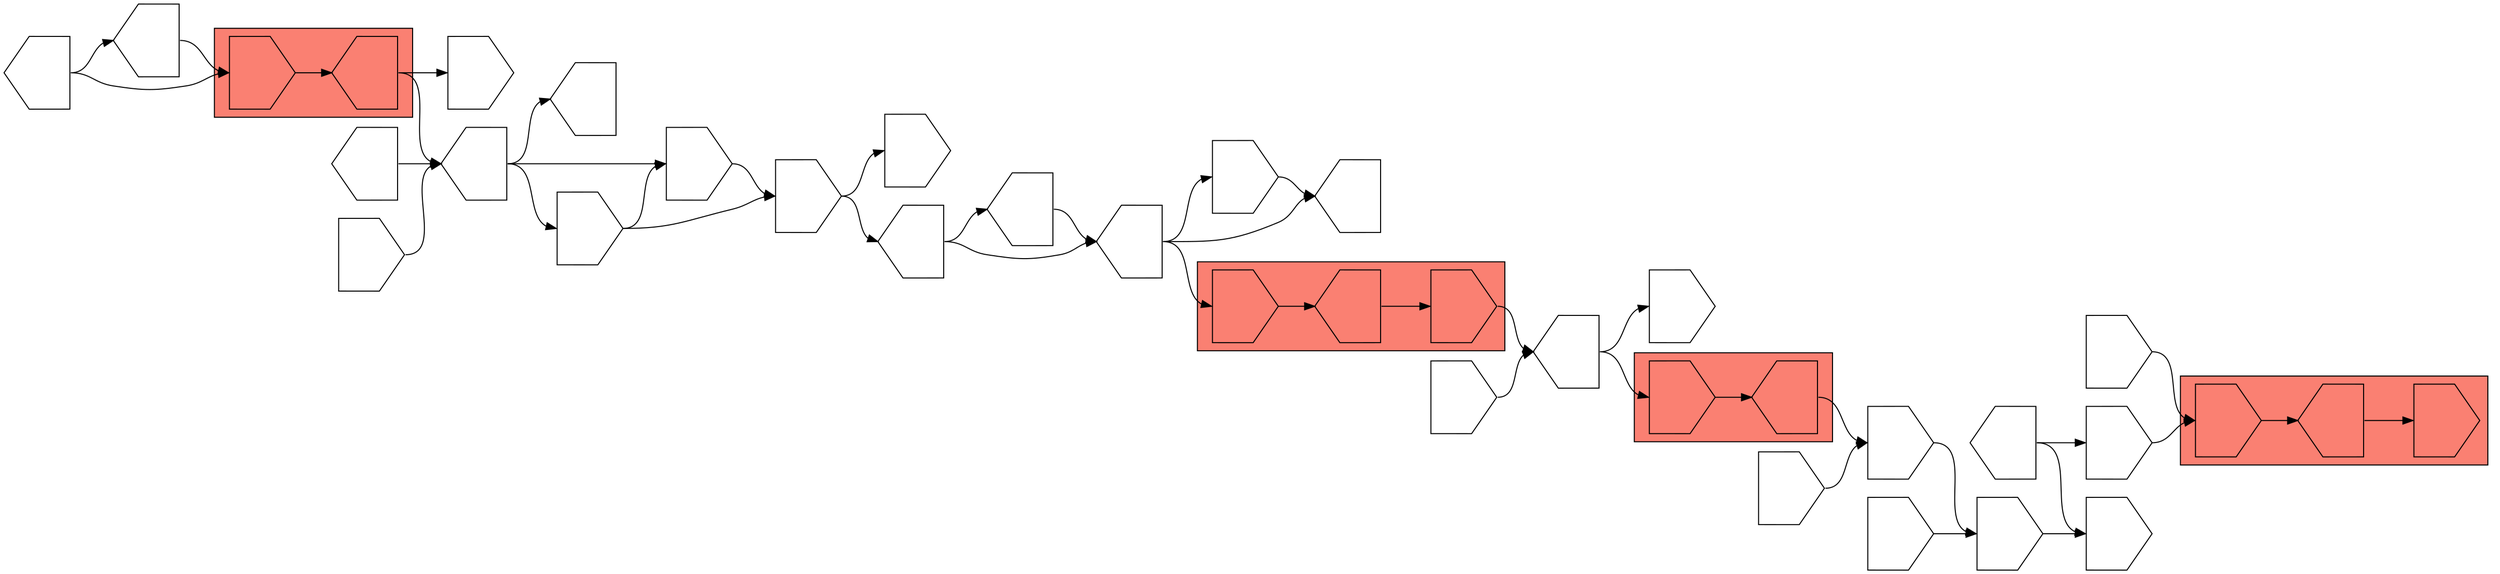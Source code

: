 digraph asm {
	rotate=90;
	edge [headport=n,tailport=s];
subgraph cluster_C21178_972_2653 {
	21178 [label="",height=1,width=1,shape=invhouse];
	972 [label="",height=1,width=1,shape=house];
	2653 [label="",height=1,width=1,shape=invhouse];
	style=filled;
	fillcolor=salmon;
}
subgraph cluster_C9417_9737 {
	9417 [label="",height=1,width=1,shape=invhouse];
	9737 [label="",height=1,width=1,shape=house];
	style=filled;
	fillcolor=salmon;
}
subgraph cluster_C6003_7645_15899 {
	6003 [label="",height=1,width=1,shape=invhouse];
	7645 [label="",height=1,width=1,shape=house];
	15899 [label="",height=1,width=1,shape=invhouse];
	style=filled;
	fillcolor=salmon;
}
subgraph cluster_C6359_4031 {
	6359 [label="",height=1,width=1,shape=invhouse];
	4031 [label="",height=1,width=1,shape=house];
	style=filled;
	fillcolor=salmon;
}
	5991 [label="",height=1,width=1,shape=house];
	7163 [label="",height=1,width=1,shape=invhouse];
	2499 [label="",height=1,width=1,shape=invhouse];
	14772 [label="",height=1,width=1,shape=invhouse];
	18547 [label="",height=1,width=1,shape=house];
	3919 [label="",height=1,width=1,shape=invhouse];
	18541 [label="",height=1,width=1,shape=invhouse];
	14465 [label="",height=1,width=1,shape=invhouse];
	13019 [label="",height=1,width=1,shape=invhouse];
	9423 [label="",height=1,width=1,shape=invhouse];
	18840 [label="",height=1,width=1,shape=invhouse];
	2842 [label="",height=1,width=1,shape=house];
	4901 [label="",height=1,width=1,shape=house];
	20634 [label="",height=1,width=1,shape=invhouse];
	3261 [label="",height=1,width=1,shape=house];
	17667 [label="",height=1,width=1,shape=house];
	1221 [label="",height=1,width=1,shape=invhouse];
	12201 [label="",height=1,width=1,shape=invhouse];
	13316 [label="",height=1,width=1,shape=invhouse];
	15742 [label="",height=1,width=1,shape=invhouse];
	8660 [label="",height=1,width=1,shape=house];
	11903 [label="",height=1,width=1,shape=house];
	18907 [label="",height=1,width=1,shape=invhouse];
	14343 [label="",height=1,width=1,shape=house];
	18459 [label="",height=1,width=1,shape=house];
	17543 [label="",height=1,width=1,shape=invhouse];
	18059 [label="",height=1,width=1,shape=house];
	21178 -> 972
	972 -> 2653
	2653 -> 5991
	5991 -> 9417
	5991 -> 9423
	9417 -> 9737
	9737 -> 7163
	7163 -> 2499
	2499 -> 14772
	18547 -> 3919
	18547 -> 14772
	3919 -> 6003
	6003 -> 7645
	7645 -> 15899
	18541 -> 6003
	14465 -> 2499
	13019 -> 7163
	18840 -> 5991
	2842 -> 4901
	2842 -> 20634
	2842 -> 21178
	20634 -> 4901
	3261 -> 2842
	3261 -> 17667
	17667 -> 2842
	1221 -> 3261
	1221 -> 12201
	13316 -> 1221
	13316 -> 15742
	15742 -> 1221
	8660 -> 11903
	8660 -> 13316
	8660 -> 15742
	4031 -> 8660
	4031 -> 18907
	6359 -> 4031
	14343 -> 6359
	18459 -> 6359
	18459 -> 14343
	17543 -> 8660
	18059 -> 8660
}